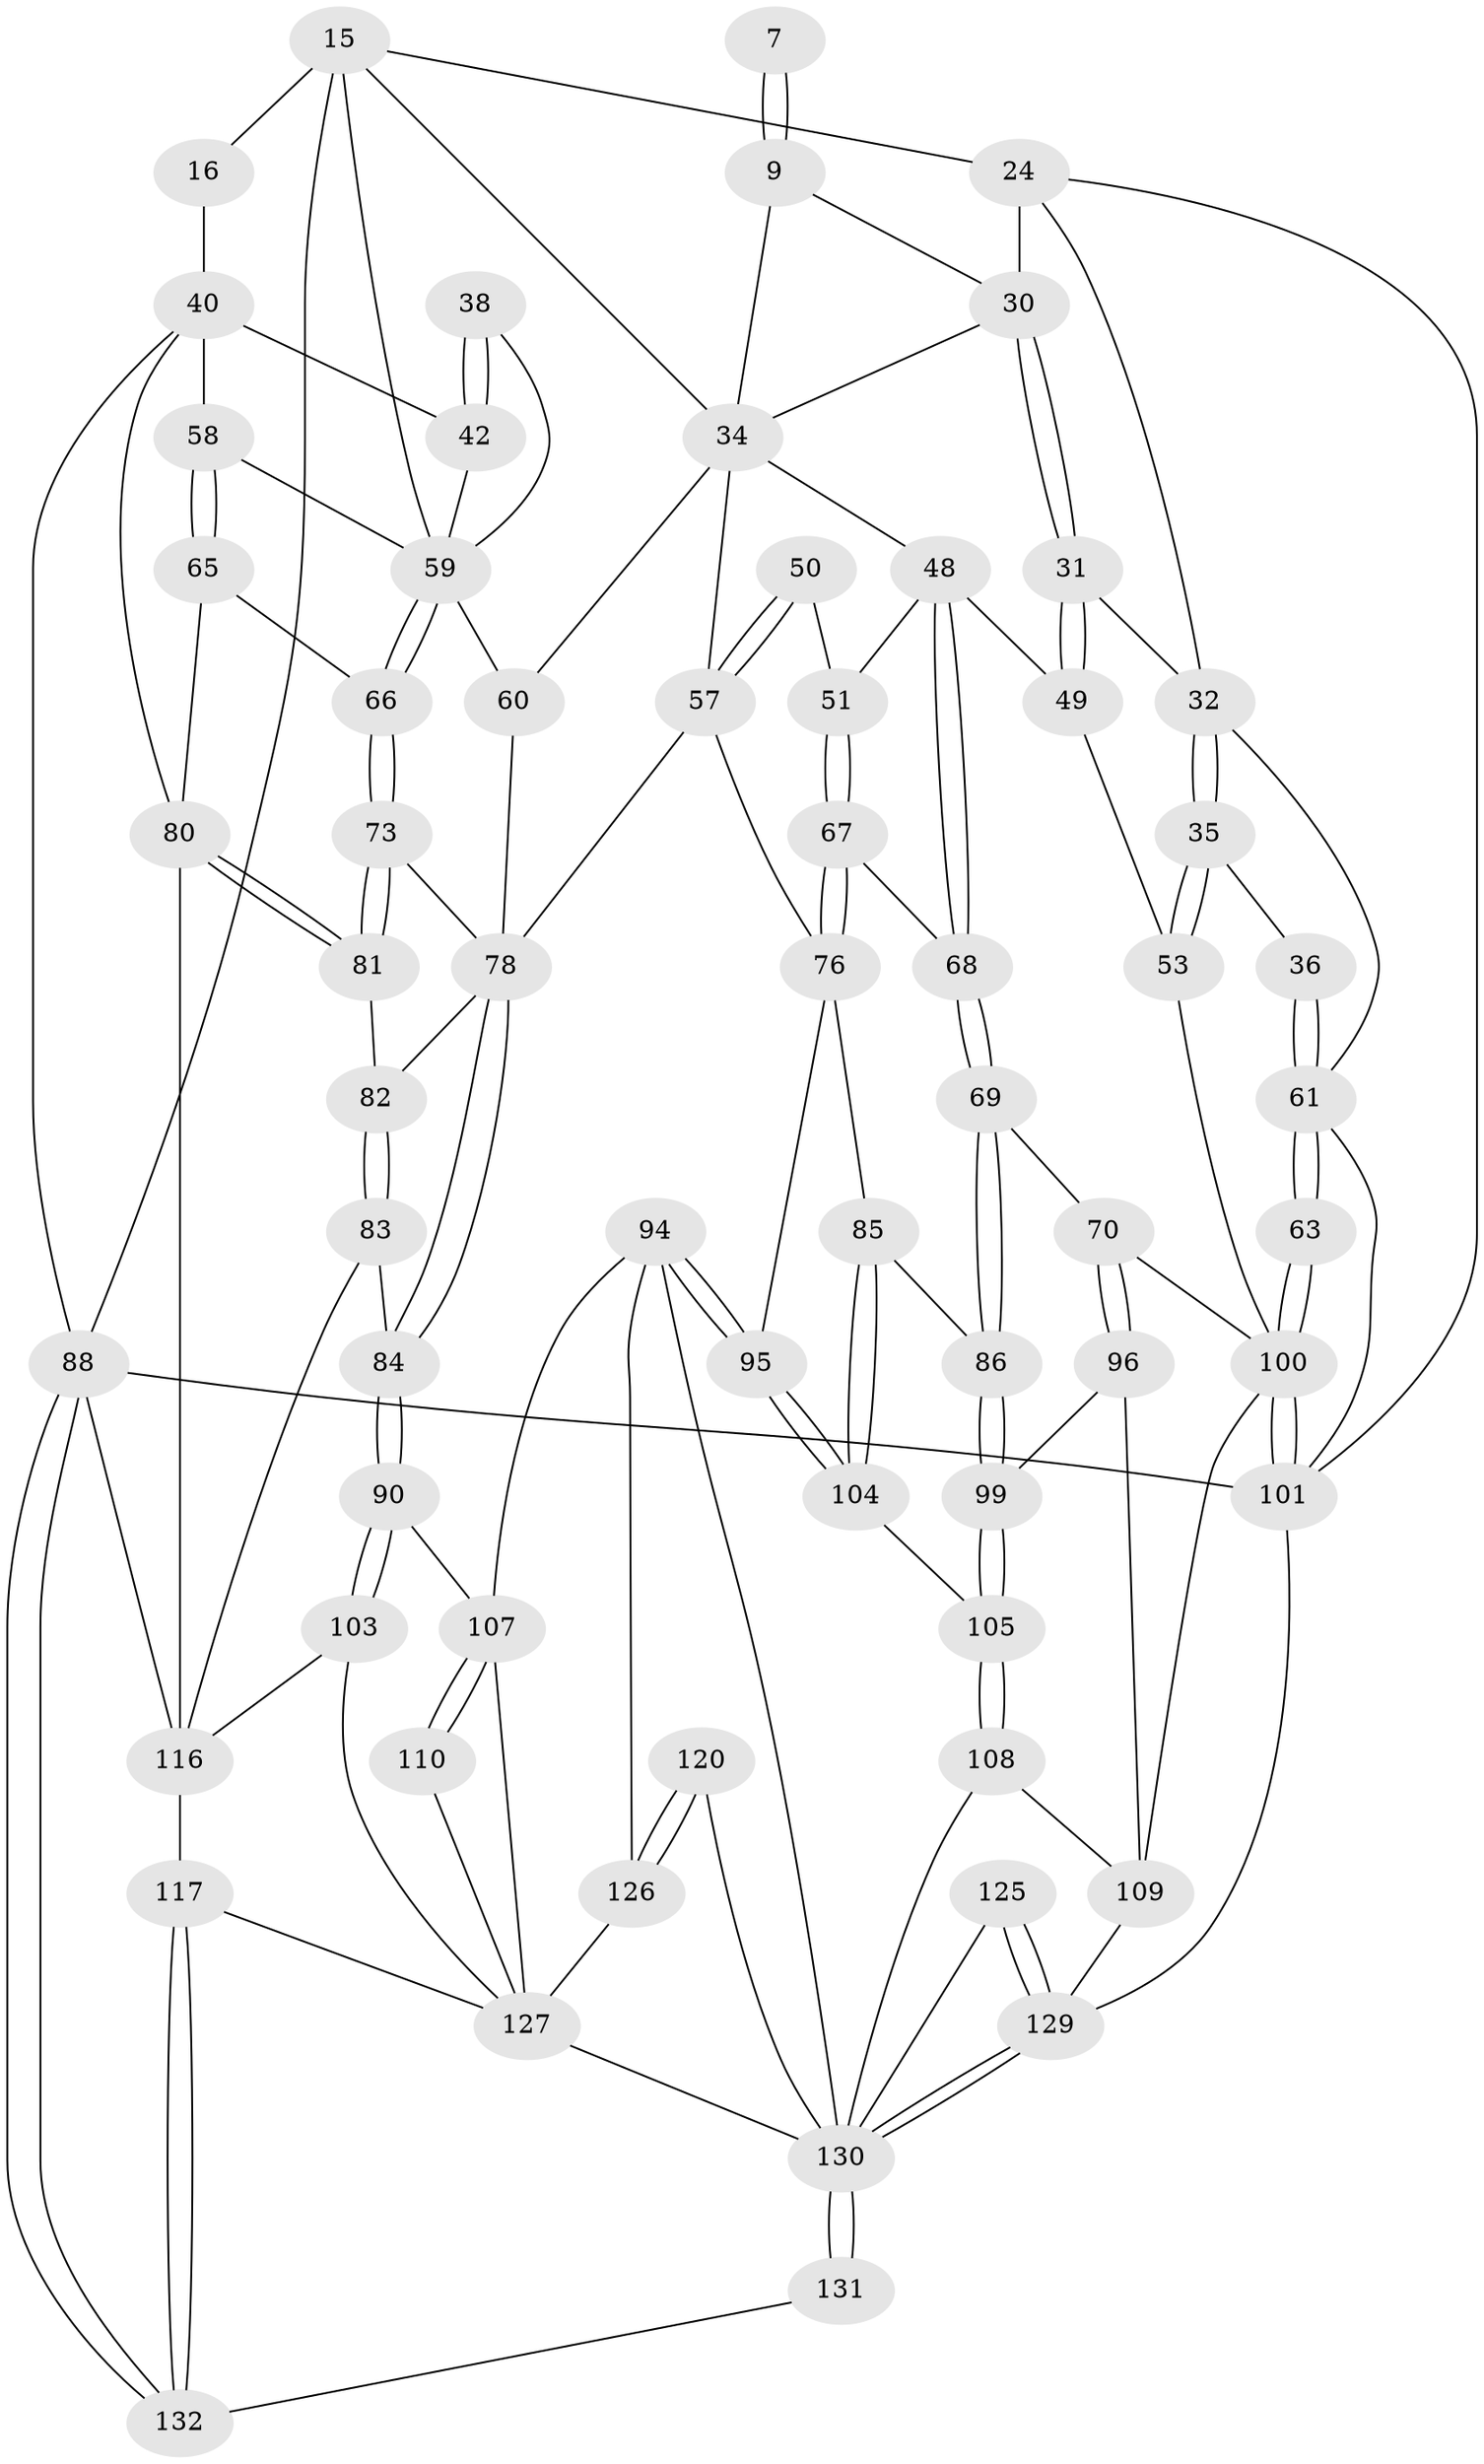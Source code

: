 // original degree distribution, {3: 0.015151515151515152, 4: 0.23484848484848486, 5: 0.5303030303030303, 6: 0.2196969696969697}
// Generated by graph-tools (version 1.1) at 2025/00/03/09/25 05:00:56]
// undirected, 66 vertices, 152 edges
graph export_dot {
graph [start="1"]
  node [color=gray90,style=filled];
  7 [pos="+0.6601565786218638+0.04608978342994249"];
  9 [pos="+0.5797589620728736+0.09920105730171976",super="+6"];
  15 [pos="+1+0",super="+10"];
  16 [pos="+0.9566362639033019+0.1871147829790086"];
  24 [pos="+0.16525970220851766+0.10237531631164132",super="+19"];
  30 [pos="+0.2849791220526685+0.2458384954696974",super="+23+22"];
  31 [pos="+0.23800386858169895+0.2702214608768283"];
  32 [pos="+0.14524139503155006+0.19024479332674057",super="+27"];
  34 [pos="+0.36700075200850324+0.2716704845327619",super="+33+21+20"];
  35 [pos="+0.08440928747279444+0.3348084657054014"];
  36 [pos="+0.0193870365662454+0.3344101812970145"];
  38 [pos="+0.9115234406024663+0.26656586230756585"];
  40 [pos="+1+0.32168390832553895",super="+39+29"];
  42 [pos="+0.9130453063961995+0.32944409957483967",super="+41+37"];
  48 [pos="+0.2273860657826943+0.3840772512547385",super="+47"];
  49 [pos="+0.21711728094805546+0.3797769200693612"];
  50 [pos="+0.4281835634331096+0.4264888336709506"];
  51 [pos="+0.4139723273355534+0.4289526627913741"];
  53 [pos="+0.1552885929998262+0.37889986819423443",super="+52"];
  57 [pos="+0.5341128221798628+0.4747210854606092",super="+56+45+46"];
  58 [pos="+0.922877516230918+0.36524377749296405"];
  59 [pos="+0.8441667359082579+0.41929427642697126",super="+44+43+12+11"];
  60 [pos="+0.8307686897931397+0.4326202001761883",super="+54"];
  61 [pos="+0+0.3764244704696264",super="+25+26"];
  63 [pos="+0+0.5172017989057401"];
  65 [pos="+0.9980816426197465+0.4520979818277002"];
  66 [pos="+0.9418830369506536+0.49272272487486307"];
  67 [pos="+0.349809411723399+0.4737190478642971"];
  68 [pos="+0.33610732923211306+0.4676756090484871"];
  69 [pos="+0.18829458141423225+0.5449298393603087"];
  70 [pos="+0.1572599700840257+0.5312465446060798"];
  73 [pos="+0.9388747273262174+0.4989649071670749"];
  76 [pos="+0.35041690716109825+0.4867038503116819",super="+75"];
  78 [pos="+0.7062210021396081+0.5487503846212838",super="+55+77+74"];
  80 [pos="+0.9333728648250352+0.6735051196861517",super="+79"];
  81 [pos="+0.9316039057189295+0.5257040091112797"];
  82 [pos="+0.8295116191820007+0.5145126799886239"];
  83 [pos="+0.8572955499831628+0.5888457408476345"];
  84 [pos="+0.7071121108168746+0.5523552153777606"];
  85 [pos="+0.2994879391393836+0.5876878747115553"];
  86 [pos="+0.2519087463406893+0.6024067603833642"];
  88 [pos="+1+1",super="+17"];
  90 [pos="+0.7087648283911012+0.5696725523818694"];
  94 [pos="+0.4881755549370615+0.6822427953233778",super="+93"];
  95 [pos="+0.48756290581180595+0.6802752236258535"];
  96 [pos="+0.1529867447158859+0.668269571042588"];
  99 [pos="+0.22899758156180128+0.679127485803564"];
  100 [pos="+0+0.6756916793528207",super="+98+72+62"];
  101 [pos="+0+1",super="+18"];
  103 [pos="+0.8610219227959222+0.704673806088259"];
  104 [pos="+0.35695859332253277+0.6430300025871003"];
  105 [pos="+0.2540129185305002+0.7260774712431147"];
  107 [pos="+0.7594085415941249+0.717321924804072",super="+91+92"];
  108 [pos="+0.25571397265728796+0.7365311900954445"];
  109 [pos="+0.1379638417348363+0.795639742293923",super="+97"];
  110 [pos="+0.6840722791434043+0.7923952764319313"];
  116 [pos="+0.8398541028677226+0.8653645441101806",super="+102+87+89"];
  117 [pos="+0.7850103745572864+0.9035027221252562"];
  120 [pos="+0.5039878352217153+0.9749612927160006"];
  125 [pos="+0.28640848631663385+0.8751575668211438"];
  126 [pos="+0.6276312985664442+0.8423790788410542",super="+123+119"];
  127 [pos="+0.662363024411563+0.8866443638385405",super="+118+112"];
  129 [pos="+0+1",super="+114+113"];
  130 [pos="+0.19212377889828627+1",super="+124+128"];
  131 [pos="+0.5412908081938923+1"];
  132 [pos="+0.7274886260416333+1"];
  7 -- 9 [weight=2];
  7 -- 9;
  9 -- 30;
  9 -- 34;
  15 -- 16 [weight=2];
  15 -- 88;
  15 -- 59;
  15 -- 24;
  15 -- 34;
  16 -- 40;
  24 -- 30 [weight=2];
  24 -- 101;
  24 -- 32;
  30 -- 31;
  30 -- 31;
  30 -- 34 [weight=2];
  31 -- 32;
  31 -- 49;
  31 -- 49;
  32 -- 35;
  32 -- 35;
  32 -- 61;
  34 -- 48;
  34 -- 57 [weight=2];
  34 -- 60;
  35 -- 36;
  35 -- 53;
  35 -- 53;
  36 -- 61 [weight=2];
  36 -- 61;
  38 -- 42 [weight=2];
  38 -- 42;
  38 -- 59;
  40 -- 58;
  40 -- 42 [weight=2];
  40 -- 88;
  40 -- 80;
  42 -- 59;
  48 -- 49;
  48 -- 68;
  48 -- 68;
  48 -- 51;
  49 -- 53;
  50 -- 51;
  50 -- 57 [weight=2];
  50 -- 57;
  51 -- 67;
  51 -- 67;
  53 -- 100 [weight=2];
  57 -- 76;
  57 -- 78;
  58 -- 65;
  58 -- 65;
  58 -- 59;
  59 -- 60 [weight=2];
  59 -- 66;
  59 -- 66;
  60 -- 78 [weight=2];
  61 -- 63;
  61 -- 63;
  61 -- 101;
  63 -- 100 [weight=2];
  63 -- 100;
  65 -- 66;
  65 -- 80;
  66 -- 73;
  66 -- 73;
  67 -- 68;
  67 -- 76;
  67 -- 76;
  68 -- 69;
  68 -- 69;
  69 -- 70;
  69 -- 86;
  69 -- 86;
  70 -- 96;
  70 -- 96;
  70 -- 100;
  73 -- 81;
  73 -- 81;
  73 -- 78;
  76 -- 85;
  76 -- 95;
  78 -- 84;
  78 -- 84;
  78 -- 82;
  80 -- 81;
  80 -- 81;
  80 -- 116 [weight=2];
  81 -- 82;
  82 -- 83;
  82 -- 83;
  83 -- 84;
  83 -- 116;
  84 -- 90;
  84 -- 90;
  85 -- 86;
  85 -- 104;
  85 -- 104;
  86 -- 99;
  86 -- 99;
  88 -- 132;
  88 -- 132;
  88 -- 101 [weight=2];
  88 -- 116;
  90 -- 103;
  90 -- 103;
  90 -- 107;
  94 -- 95;
  94 -- 95;
  94 -- 126;
  94 -- 107;
  94 -- 130;
  95 -- 104;
  95 -- 104;
  96 -- 99;
  96 -- 109;
  99 -- 105;
  99 -- 105;
  100 -- 101;
  100 -- 101;
  100 -- 109;
  101 -- 129;
  103 -- 127;
  103 -- 116;
  104 -- 105;
  105 -- 108;
  105 -- 108;
  107 -- 110 [weight=2];
  107 -- 110;
  107 -- 127;
  108 -- 109;
  108 -- 130;
  109 -- 129;
  110 -- 127;
  116 -- 117;
  117 -- 132;
  117 -- 132;
  117 -- 127;
  120 -- 126 [weight=2];
  120 -- 126;
  120 -- 130;
  125 -- 129 [weight=2];
  125 -- 129;
  125 -- 130;
  126 -- 127 [weight=2];
  127 -- 130;
  129 -- 130;
  129 -- 130;
  130 -- 131 [weight=2];
  130 -- 131;
  131 -- 132;
}
